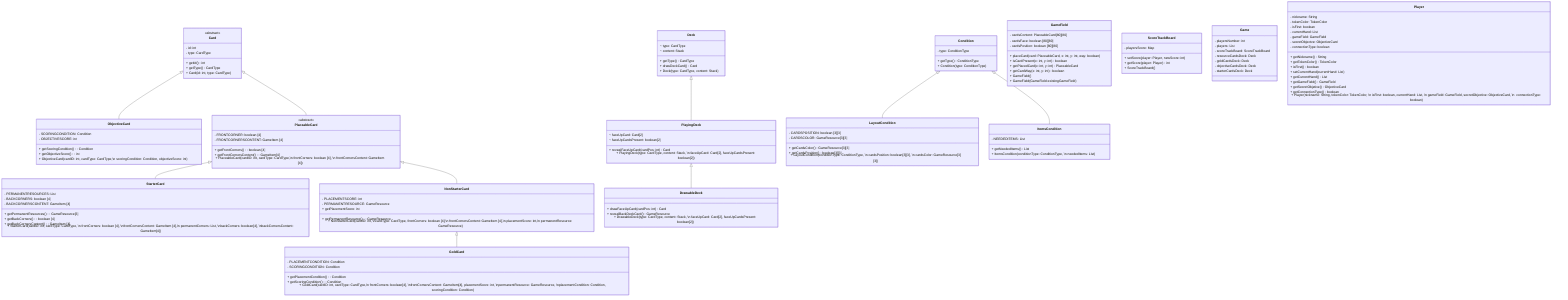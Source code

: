classDiagram
    %% --------------------------------
    %% Cards
    %% --------------------------------
    class Card {
        <<abstract>>
        - id: int
        - type: CardType
        + getId() int
        + getType() CardType
        + Card (id: int, type: CardType)
    }
    class ObjectiveCard {
        - SCORINGCONDITION: Condition
        - OBJECTIVESCORE: int
        + getScoringCondition(): Condition
        + getObjectiveScore(): int
        + ObjectiveCard(cardID: int, cardType: CardType,\n scoringCondition: Condition, objectiveScore: int)
    }
    Card <|-- ObjectiveCard
    class PlaceableCard {
        <<abstract>>
        - FRONTCORNER: boolean [4]
        - FRONTCORNERSCONTENT: GameItem [4]
        + getFrontCorners(): boolean [4]
        + getFrontCornersContent(): GameItem[4]
        + PlaceableCard (cardID: int, cardType: CardType,\n frontCorners: boolean [4], \n frontCornersContent: GameItem [4])
    }
    Card <|-- PlaceableCard
    class StarterCard {
        - PERMANENTRESOURCES: List<GameResource>
        - BACKCORNERS: boolean [4]
        - BACKCORNERSCONTENT: GameItem [4]
        + getPermanentResources(): GameResource[3]
        + getBackCorners(): boolean [4]
        + getBackCornersContent(): GameItem [4]
        + StarterCard(cardID: int, cardType: CardType, \n frontCorners: boolean [4], \nfrontCornersContent: GameItem [4],\n permanentCorners: List<GameResource>, \nbackCorners: boolean[4], \nbackCornersContent: GameItem[4])
    }
    PlaceableCard <|-- StarterCard
    class NonStarterCard {
        - PLACEMENTSCORE: int
        - PERMANENTRESOURCE: GameResource
        + getPermanentResource(): GameResource
        + getPlacementScore: int
        + NonStarterCard(cardID: int, \ncardType: CardType, frontCorners: boolean [4],\n frontCornersContent: GameItem [4],\n placementScore: int,\n permanentResource: GameResource)
    }
    PlaceableCard <|-- NonStarterCard
    class GoldCard {
        - PLACEMENTCONDITION: Condition
        - SCORINGCONDITION: Condition
        + getPlacementCondition(): Condition
        + getScoringCondition(): Condition
        + GoldCard(cardID: int, cardType: CardType,\n frontCorners: boolean[4], \nfrontCornersContent: GameItem[4], placementScore: int, \npermanentResource: GameResource, \nplacementCondition: Condition, scoringCondition: Condition)
    }
    NonStarterCard <|-- GoldCard

    %% --------------------------------
    %% Decks
    %% --------------------------------
    Deck <|-- PlayingDeck
    PlayingDeck <|-- DrawableDeck
    class Deck{
        ~ type: CardType
        ~ content: Stack<Card>
        + getType() CardType
        + drawDeckCard() Card
        + Deck(type: CardType, content: Stack<Card>)
    }
    class PlayingDeck{
        ~ faceUpCard: Card[2]
        ~ faceUpCardsPresent: boolean[2]
        + revealFaceUpCard(cardPos: int) Card
        + PlayingDeck(type: CardType, content: Stack<Card>, \n faceUpCard: Card[2], faceUpCardsPresent: boolean[2])
    }
    class DrawableDeck{
        + drawFaceUpCard(cardPos: int) Card
        + revealBackDeckCard() GameResource
        + DrawableDeck(type: CardType, content: Stack<Card>, \n faceUpCard: Card[2], faceUpCardsPresent: boolean[2])
    }

    %% --------------------------------
    %% Conditions
    %% --------------------------------
    class Condition {
        - type: ConditionType
        + getType() ConditionType
        + Condition(type: ConditionType)
    }
    class LayoutCondition {
        - CARDSPOSITION: boolean [3][3]
        - CARDSCOLOR: GameResource[3][3]
        + getCardsColor() GameResource[3][3]
        + getCardsPosition() boolean[3][3]
        + LayoutCondition(conditionType: ConditionType, \n cardsPosition: boolean[3][3], \n cardsColor: GameResource[3][3])
    }
    class ItemsCondition {
        - NEEDEDITEMS: List<GameItem>
        + getNeededItems() List<GameItem>
        + ItemsCondition(conditionType: ConditionType, \n neededItems: List<GameItem>)
    }


    class GameField {
        - cardsContent: PlaceableCard[80][80]
        - cardsFace: boolean [80][80]
        - cardsPosition: boolean [80][80]
        + placeCard(card: PlaceableCard, x: int, y: int, way: boolean)
        + isCardPresent(x: int, y: int) boolean
        + getPlacedCard(x: int, y: int) PlaceableCard
        + getCardWay(x: int, y: int) boolean
        + GameField()
        + GameField(GameField existingGameField)
    }
    class ScoreTrackBoard {
        - playersScore: Map<Player, Integer>
        + setScore(player: Player, newScore: int)
        + getScore(player: Player) int
        + ScoreTrackBoard()
    }
    class Game {
        - playersNumber: int
        - players: List<Player>
        - scoreTrackBoard: ScoreTrackBoard
        - resourceCardsDeck: Deck
        - goldCardsDeck: Deck
        - objectiveCardsDeck: Deck
        - starterCardsDeck: Deck
    }
    Condition <|-- LayoutCondition
    Condition <|-- ItemsCondition
    class Player {
        - nickname: String
        - tokenColor: TokenColor
        - isFirst: boolean
        - currentHand: List<NonStarterCard>
        - gameField: GameField
        - secretObjectve: ObjectiveCard
        - connectionType: boolean
        + getNickname() String
        + getTokenColor() TokenColor
        + isFirst() boolean
        + setCurrentHand(currentHand: List<NonStarterCard>)
        + getCurrentHand() List<NonStarterCard>
        + getGameField() GameField
        + getSecretObjetive() ObjectiveCard
        + getConnectionType() boolean
        + Player(nickname: String, tokenColor: TokenColor, \n isFirst: boolean, currentHand: List<NonStarterCard>, \n gameField: GameField, secretObjective: ObjectiveCard, \n  connectionType: boolean)
    }
